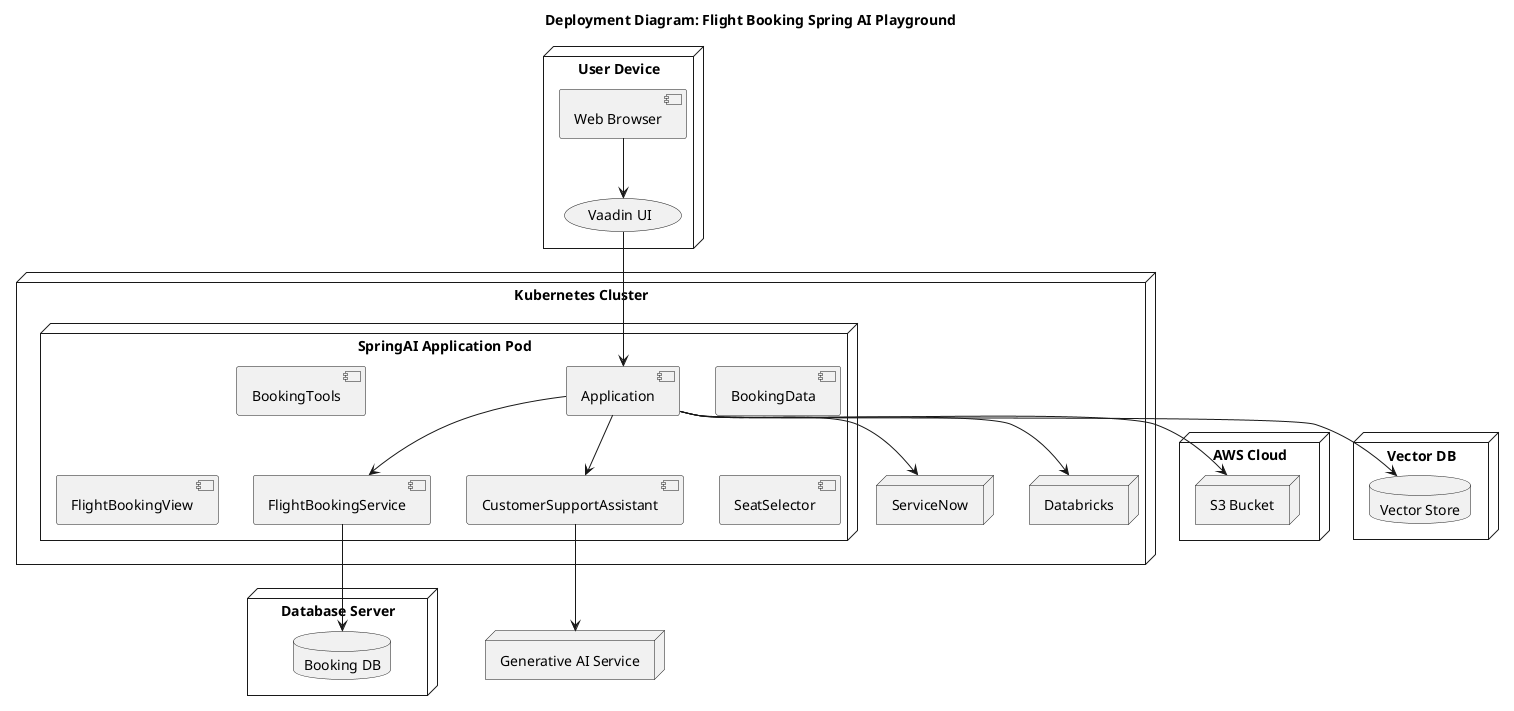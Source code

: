@startuml
	title Deployment Diagram: Flight Booking Spring AI Playground
	
	node "User Device" {
	  [Web Browser] --> (Vaadin UI)
	}
	
	node "Kubernetes Cluster" {
	  node "SpringAI Application Pod" {
	    component "Application" as app
	    component "FlightBookingService" as bookingService
	    component "CustomerSupportAssistant" as assistant
	    component "BookingTools"
	    component "BookingData"
	    component "FlightBookingView"
	    component "SeatSelector"
	  }
	
	  node "ServiceNow" as servicenow
	  node "Databricks" as databricks
	}
	
	node "Database Server" as DatabaseSErver {
	  database "Booking DB" as db
	}
	
	node "AWS Cloud" as AWSClound {
	  node "S3 Bucket" as akb
	}
	
	node "Vector DB" as VectorDB {
	  database "Vector Store" as VectorStore
	}
	
	node "Generative AI Service" as genAI
	
	' Deployment relationships
	(Vaadin UI) --> app
	app --> bookingService
	app --> assistant
	assistant --> genAI
	bookingService --> db
	app --> VectorStore
	app --> akb
	app --> servicenow
	app --> databricks

@enduml
